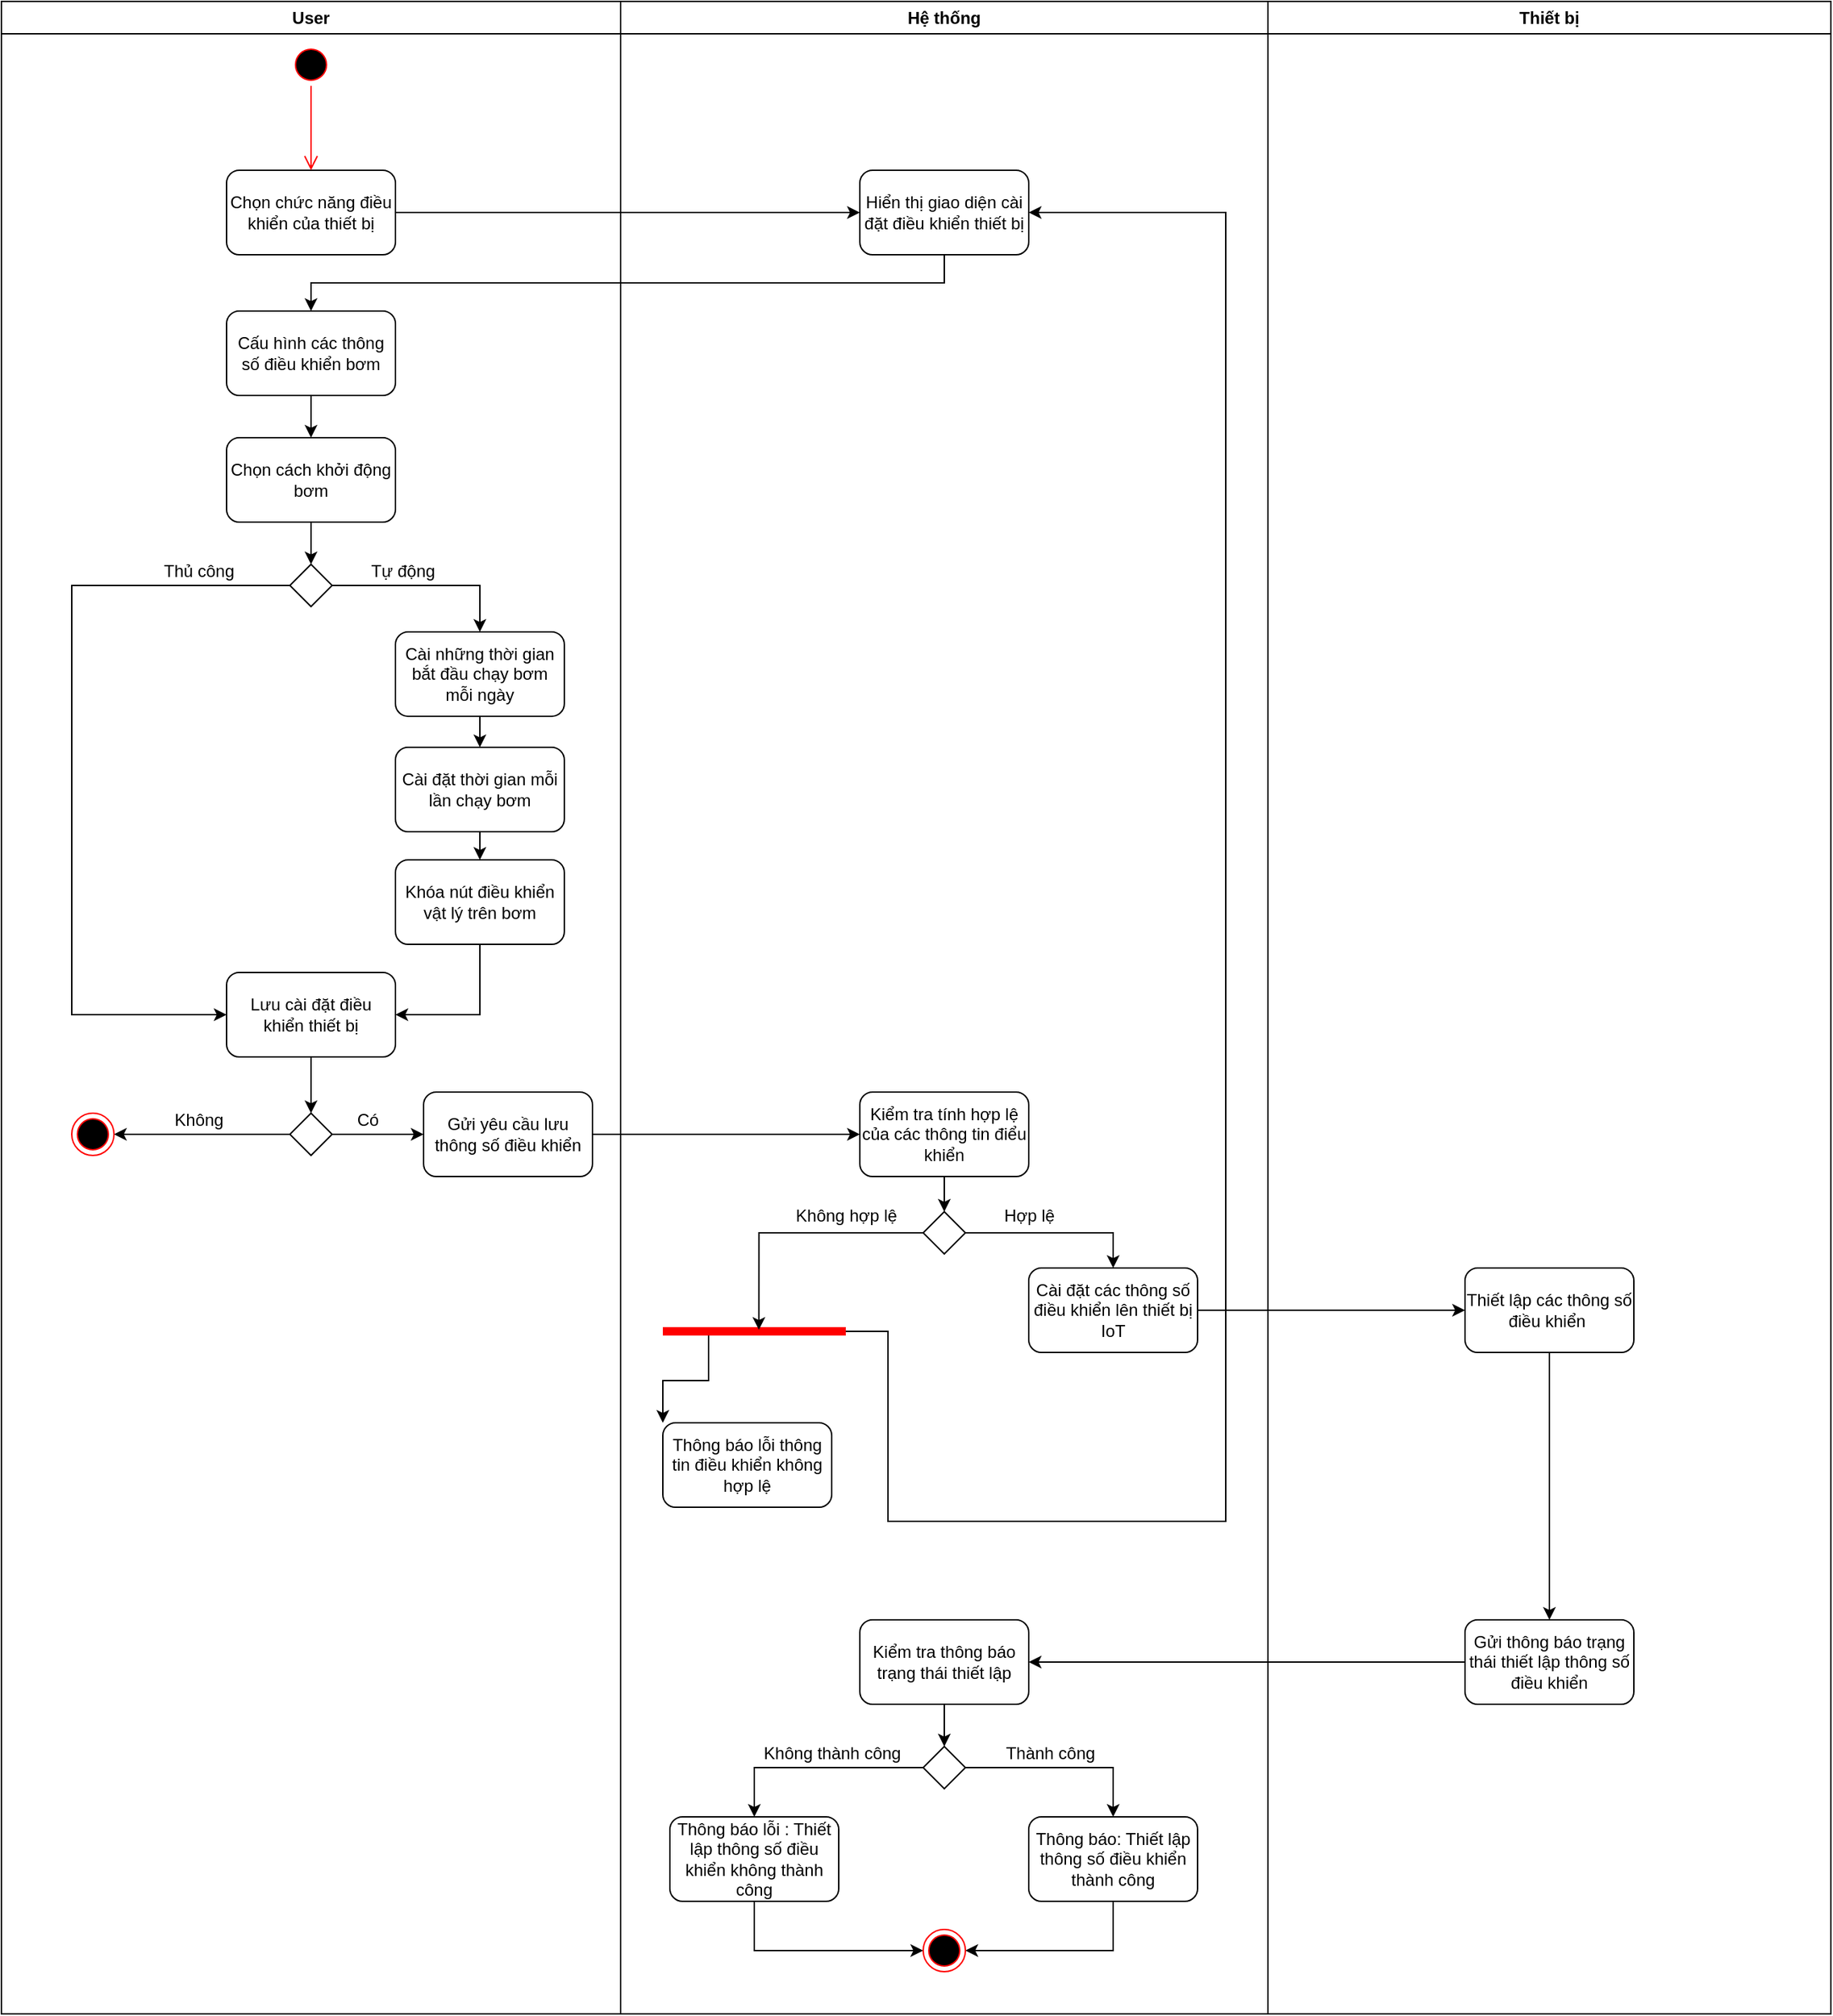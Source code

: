 <mxfile version="27.1.4">
  <diagram name="Trang-1" id="X2tpXtrFmzFixdNBfU9U">
    <mxGraphModel dx="2605" dy="1403" grid="0" gridSize="10" guides="1" tooltips="1" connect="1" arrows="1" fold="1" page="0" pageScale="1" pageWidth="827" pageHeight="1169" math="0" shadow="0">
      <root>
        <mxCell id="0" />
        <mxCell id="1" parent="0" />
        <mxCell id="4X7oAuJ8XmqaDcBPzvsq-2" value="User" style="swimlane;whiteSpace=wrap;html=1;" parent="1" vertex="1">
          <mxGeometry x="70" y="190" width="440" height="1430" as="geometry" />
        </mxCell>
        <mxCell id="4X7oAuJ8XmqaDcBPzvsq-11" value="Chọn chức năng điều khiển của thiết bị" style="rounded=1;whiteSpace=wrap;html=1;" parent="4X7oAuJ8XmqaDcBPzvsq-2" vertex="1">
          <mxGeometry x="160" y="120" width="120" height="60" as="geometry" />
        </mxCell>
        <mxCell id="nEWbSJInQm02GCh9Orcp-2" style="edgeStyle=orthogonalEdgeStyle;rounded=0;orthogonalLoop=1;jettySize=auto;html=1;exitX=0.5;exitY=1;exitDx=0;exitDy=0;entryX=0.5;entryY=0;entryDx=0;entryDy=0;" parent="4X7oAuJ8XmqaDcBPzvsq-2" source="4X7oAuJ8XmqaDcBPzvsq-13" target="nEWbSJInQm02GCh9Orcp-1" edge="1">
          <mxGeometry relative="1" as="geometry" />
        </mxCell>
        <mxCell id="4X7oAuJ8XmqaDcBPzvsq-13" value="Cấu hình các thông số điều khiển bơm" style="rounded=1;whiteSpace=wrap;html=1;" parent="4X7oAuJ8XmqaDcBPzvsq-2" vertex="1">
          <mxGeometry x="160" y="220" width="120" height="60" as="geometry" />
        </mxCell>
        <mxCell id="4X7oAuJ8XmqaDcBPzvsq-14" value="" style="ellipse;html=1;shape=startState;fillColor=#000000;strokeColor=#ff0000;" parent="4X7oAuJ8XmqaDcBPzvsq-2" vertex="1">
          <mxGeometry x="205" y="30" width="30" height="30" as="geometry" />
        </mxCell>
        <mxCell id="4X7oAuJ8XmqaDcBPzvsq-15" value="" style="edgeStyle=orthogonalEdgeStyle;html=1;verticalAlign=bottom;endArrow=open;endSize=8;strokeColor=#ff0000;rounded=0;" parent="4X7oAuJ8XmqaDcBPzvsq-2" source="4X7oAuJ8XmqaDcBPzvsq-14" edge="1">
          <mxGeometry relative="1" as="geometry">
            <mxPoint x="220" y="120" as="targetPoint" />
          </mxGeometry>
        </mxCell>
        <mxCell id="nEWbSJInQm02GCh9Orcp-4" style="edgeStyle=orthogonalEdgeStyle;rounded=0;orthogonalLoop=1;jettySize=auto;html=1;exitX=0.5;exitY=1;exitDx=0;exitDy=0;entryX=0.5;entryY=0;entryDx=0;entryDy=0;" parent="4X7oAuJ8XmqaDcBPzvsq-2" source="nEWbSJInQm02GCh9Orcp-1" target="nEWbSJInQm02GCh9Orcp-3" edge="1">
          <mxGeometry relative="1" as="geometry" />
        </mxCell>
        <mxCell id="nEWbSJInQm02GCh9Orcp-1" value="Chọn cách khởi động bơm" style="rounded=1;whiteSpace=wrap;html=1;" parent="4X7oAuJ8XmqaDcBPzvsq-2" vertex="1">
          <mxGeometry x="160" y="310" width="120" height="60" as="geometry" />
        </mxCell>
        <mxCell id="nEWbSJInQm02GCh9Orcp-9" style="edgeStyle=orthogonalEdgeStyle;rounded=0;orthogonalLoop=1;jettySize=auto;html=1;exitX=1;exitY=0.5;exitDx=0;exitDy=0;" parent="4X7oAuJ8XmqaDcBPzvsq-2" source="nEWbSJInQm02GCh9Orcp-3" target="nEWbSJInQm02GCh9Orcp-6" edge="1">
          <mxGeometry relative="1" as="geometry" />
        </mxCell>
        <mxCell id="nEWbSJInQm02GCh9Orcp-27" style="edgeStyle=orthogonalEdgeStyle;rounded=0;orthogonalLoop=1;jettySize=auto;html=1;exitX=0;exitY=0.5;exitDx=0;exitDy=0;entryX=0;entryY=0.5;entryDx=0;entryDy=0;" parent="4X7oAuJ8XmqaDcBPzvsq-2" source="nEWbSJInQm02GCh9Orcp-3" target="nEWbSJInQm02GCh9Orcp-13" edge="1">
          <mxGeometry relative="1" as="geometry">
            <Array as="points">
              <mxPoint x="50" y="415" />
              <mxPoint x="50" y="720" />
            </Array>
          </mxGeometry>
        </mxCell>
        <mxCell id="nEWbSJInQm02GCh9Orcp-3" value="" style="rhombus;whiteSpace=wrap;html=1;" parent="4X7oAuJ8XmqaDcBPzvsq-2" vertex="1">
          <mxGeometry x="205" y="400" width="30" height="30" as="geometry" />
        </mxCell>
        <mxCell id="nEWbSJInQm02GCh9Orcp-12" style="edgeStyle=orthogonalEdgeStyle;rounded=0;orthogonalLoop=1;jettySize=auto;html=1;exitX=0.5;exitY=1;exitDx=0;exitDy=0;entryX=0.5;entryY=0;entryDx=0;entryDy=0;" parent="4X7oAuJ8XmqaDcBPzvsq-2" source="nEWbSJInQm02GCh9Orcp-6" target="nEWbSJInQm02GCh9Orcp-11" edge="1">
          <mxGeometry relative="1" as="geometry" />
        </mxCell>
        <mxCell id="nEWbSJInQm02GCh9Orcp-6" value="Cài những thời gian bắt đầu chạy bơm mỗi ngày" style="rounded=1;whiteSpace=wrap;html=1;" parent="4X7oAuJ8XmqaDcBPzvsq-2" vertex="1">
          <mxGeometry x="280" y="448" width="120" height="60" as="geometry" />
        </mxCell>
        <mxCell id="nEWbSJInQm02GCh9Orcp-8" value="Thủ công" style="text;html=1;align=center;verticalAlign=middle;resizable=0;points=[];autosize=1;strokeColor=none;fillColor=none;" parent="4X7oAuJ8XmqaDcBPzvsq-2" vertex="1">
          <mxGeometry x="105" y="390" width="70" height="30" as="geometry" />
        </mxCell>
        <mxCell id="nEWbSJInQm02GCh9Orcp-10" value="Tự động" style="text;html=1;align=center;verticalAlign=middle;resizable=0;points=[];autosize=1;strokeColor=none;fillColor=none;" parent="4X7oAuJ8XmqaDcBPzvsq-2" vertex="1">
          <mxGeometry x="250" y="390" width="70" height="30" as="geometry" />
        </mxCell>
        <mxCell id="nEWbSJInQm02GCh9Orcp-15" style="edgeStyle=orthogonalEdgeStyle;rounded=0;orthogonalLoop=1;jettySize=auto;html=1;exitX=0.5;exitY=1;exitDx=0;exitDy=0;entryX=0.5;entryY=0;entryDx=0;entryDy=0;" parent="4X7oAuJ8XmqaDcBPzvsq-2" source="nEWbSJInQm02GCh9Orcp-11" target="nEWbSJInQm02GCh9Orcp-14" edge="1">
          <mxGeometry relative="1" as="geometry" />
        </mxCell>
        <mxCell id="nEWbSJInQm02GCh9Orcp-11" value="Cài đặt thời gian mỗi lần chạy bơm" style="rounded=1;whiteSpace=wrap;html=1;" parent="4X7oAuJ8XmqaDcBPzvsq-2" vertex="1">
          <mxGeometry x="280" y="530" width="120" height="60" as="geometry" />
        </mxCell>
        <mxCell id="nEWbSJInQm02GCh9Orcp-19" style="edgeStyle=orthogonalEdgeStyle;rounded=0;orthogonalLoop=1;jettySize=auto;html=1;exitX=0.5;exitY=1;exitDx=0;exitDy=0;entryX=0.5;entryY=0;entryDx=0;entryDy=0;" parent="4X7oAuJ8XmqaDcBPzvsq-2" source="nEWbSJInQm02GCh9Orcp-13" target="nEWbSJInQm02GCh9Orcp-18" edge="1">
          <mxGeometry relative="1" as="geometry" />
        </mxCell>
        <mxCell id="nEWbSJInQm02GCh9Orcp-13" value="Lưu cài đặt điều khiển thiết bị" style="rounded=1;whiteSpace=wrap;html=1;" parent="4X7oAuJ8XmqaDcBPzvsq-2" vertex="1">
          <mxGeometry x="160" y="690" width="120" height="60" as="geometry" />
        </mxCell>
        <mxCell id="nEWbSJInQm02GCh9Orcp-17" style="edgeStyle=orthogonalEdgeStyle;rounded=0;orthogonalLoop=1;jettySize=auto;html=1;exitX=0.5;exitY=1;exitDx=0;exitDy=0;entryX=1;entryY=0.5;entryDx=0;entryDy=0;" parent="4X7oAuJ8XmqaDcBPzvsq-2" source="nEWbSJInQm02GCh9Orcp-14" target="nEWbSJInQm02GCh9Orcp-13" edge="1">
          <mxGeometry relative="1" as="geometry" />
        </mxCell>
        <mxCell id="nEWbSJInQm02GCh9Orcp-14" value="Khóa nút điều khiển vật lý trên bơm" style="rounded=1;whiteSpace=wrap;html=1;" parent="4X7oAuJ8XmqaDcBPzvsq-2" vertex="1">
          <mxGeometry x="280" y="610" width="120" height="60" as="geometry" />
        </mxCell>
        <mxCell id="nEWbSJInQm02GCh9Orcp-47" style="edgeStyle=orthogonalEdgeStyle;rounded=0;orthogonalLoop=1;jettySize=auto;html=1;exitX=0;exitY=0.5;exitDx=0;exitDy=0;entryX=1;entryY=0.5;entryDx=0;entryDy=0;" parent="4X7oAuJ8XmqaDcBPzvsq-2" source="nEWbSJInQm02GCh9Orcp-18" target="nEWbSJInQm02GCh9Orcp-46" edge="1">
          <mxGeometry relative="1" as="geometry" />
        </mxCell>
        <mxCell id="8eVyBXi7-VKffHKaDOEn-3" style="edgeStyle=orthogonalEdgeStyle;rounded=0;orthogonalLoop=1;jettySize=auto;html=1;exitX=1;exitY=0.5;exitDx=0;exitDy=0;" parent="4X7oAuJ8XmqaDcBPzvsq-2" source="nEWbSJInQm02GCh9Orcp-18" target="8eVyBXi7-VKffHKaDOEn-1" edge="1">
          <mxGeometry relative="1" as="geometry" />
        </mxCell>
        <mxCell id="nEWbSJInQm02GCh9Orcp-18" value="" style="rhombus;whiteSpace=wrap;html=1;" parent="4X7oAuJ8XmqaDcBPzvsq-2" vertex="1">
          <mxGeometry x="205" y="790" width="30" height="30" as="geometry" />
        </mxCell>
        <mxCell id="nEWbSJInQm02GCh9Orcp-23" value="Không" style="text;html=1;align=center;verticalAlign=middle;resizable=0;points=[];autosize=1;strokeColor=none;fillColor=none;" parent="4X7oAuJ8XmqaDcBPzvsq-2" vertex="1">
          <mxGeometry x="110" y="780" width="60" height="30" as="geometry" />
        </mxCell>
        <mxCell id="nEWbSJInQm02GCh9Orcp-26" value="Có" style="text;html=1;align=center;verticalAlign=middle;resizable=0;points=[];autosize=1;strokeColor=none;fillColor=none;" parent="4X7oAuJ8XmqaDcBPzvsq-2" vertex="1">
          <mxGeometry x="240" y="780" width="40" height="30" as="geometry" />
        </mxCell>
        <mxCell id="nEWbSJInQm02GCh9Orcp-46" value="" style="ellipse;html=1;shape=endState;fillColor=#000000;strokeColor=#ff0000;" parent="4X7oAuJ8XmqaDcBPzvsq-2" vertex="1">
          <mxGeometry x="50" y="790" width="30" height="30" as="geometry" />
        </mxCell>
        <mxCell id="8eVyBXi7-VKffHKaDOEn-1" value="Gửi yêu cầu lưu thông số điều khiển" style="rounded=1;whiteSpace=wrap;html=1;" parent="4X7oAuJ8XmqaDcBPzvsq-2" vertex="1">
          <mxGeometry x="300" y="775" width="120" height="60" as="geometry" />
        </mxCell>
        <mxCell id="4X7oAuJ8XmqaDcBPzvsq-7" value="Hệ thống" style="swimlane;whiteSpace=wrap;html=1;" parent="1" vertex="1">
          <mxGeometry x="510" y="190" width="460" height="1430" as="geometry" />
        </mxCell>
        <mxCell id="4X7oAuJ8XmqaDcBPzvsq-12" value="Hiển thị giao diện cài đặt điều khiển thiết bị" style="rounded=1;whiteSpace=wrap;html=1;" parent="4X7oAuJ8XmqaDcBPzvsq-7" vertex="1">
          <mxGeometry x="170" y="120" width="120" height="60" as="geometry" />
        </mxCell>
        <mxCell id="nEWbSJInQm02GCh9Orcp-31" style="edgeStyle=orthogonalEdgeStyle;rounded=0;orthogonalLoop=1;jettySize=auto;html=1;exitX=0.5;exitY=1;exitDx=0;exitDy=0;entryX=0.5;entryY=0;entryDx=0;entryDy=0;" parent="4X7oAuJ8XmqaDcBPzvsq-7" source="nEWbSJInQm02GCh9Orcp-29" target="nEWbSJInQm02GCh9Orcp-30" edge="1">
          <mxGeometry relative="1" as="geometry" />
        </mxCell>
        <mxCell id="nEWbSJInQm02GCh9Orcp-29" value="Kiểm tra tính hợp lệ của các thông tin điểu khiển" style="rounded=1;whiteSpace=wrap;html=1;" parent="4X7oAuJ8XmqaDcBPzvsq-7" vertex="1">
          <mxGeometry x="170" y="775" width="120" height="60" as="geometry" />
        </mxCell>
        <mxCell id="nEWbSJInQm02GCh9Orcp-39" style="edgeStyle=orthogonalEdgeStyle;rounded=0;orthogonalLoop=1;jettySize=auto;html=1;exitX=1;exitY=0.5;exitDx=0;exitDy=0;entryX=0.5;entryY=0;entryDx=0;entryDy=0;" parent="4X7oAuJ8XmqaDcBPzvsq-7" source="nEWbSJInQm02GCh9Orcp-30" target="nEWbSJInQm02GCh9Orcp-38" edge="1">
          <mxGeometry relative="1" as="geometry" />
        </mxCell>
        <mxCell id="nEWbSJInQm02GCh9Orcp-30" value="" style="rhombus;whiteSpace=wrap;html=1;" parent="4X7oAuJ8XmqaDcBPzvsq-7" vertex="1">
          <mxGeometry x="215" y="860" width="30" height="30" as="geometry" />
        </mxCell>
        <mxCell id="nEWbSJInQm02GCh9Orcp-35" value="Thông báo lỗi thông tin điều khiển không hợp lệ" style="rounded=1;whiteSpace=wrap;html=1;" parent="4X7oAuJ8XmqaDcBPzvsq-7" vertex="1">
          <mxGeometry x="30" y="1010" width="120" height="60" as="geometry" />
        </mxCell>
        <mxCell id="nEWbSJInQm02GCh9Orcp-37" value="Không hợp lệ" style="text;html=1;align=center;verticalAlign=middle;resizable=0;points=[];autosize=1;strokeColor=none;fillColor=none;" parent="4X7oAuJ8XmqaDcBPzvsq-7" vertex="1">
          <mxGeometry x="110" y="848" width="100" height="30" as="geometry" />
        </mxCell>
        <mxCell id="nEWbSJInQm02GCh9Orcp-38" value="Cài đặt các thông số điều khiển lên thiết bị IoT" style="rounded=1;whiteSpace=wrap;html=1;" parent="4X7oAuJ8XmqaDcBPzvsq-7" vertex="1">
          <mxGeometry x="290" y="900" width="120" height="60" as="geometry" />
        </mxCell>
        <mxCell id="nEWbSJInQm02GCh9Orcp-60" style="edgeStyle=orthogonalEdgeStyle;rounded=0;orthogonalLoop=1;jettySize=auto;html=1;exitX=0.5;exitY=1;exitDx=0;exitDy=0;entryX=0.5;entryY=0;entryDx=0;entryDy=0;" parent="4X7oAuJ8XmqaDcBPzvsq-7" source="nEWbSJInQm02GCh9Orcp-53" target="nEWbSJInQm02GCh9Orcp-59" edge="1">
          <mxGeometry relative="1" as="geometry" />
        </mxCell>
        <mxCell id="nEWbSJInQm02GCh9Orcp-53" value="Kiểm tra thông báo trạng thái thiết lập" style="rounded=1;whiteSpace=wrap;html=1;" parent="4X7oAuJ8XmqaDcBPzvsq-7" vertex="1">
          <mxGeometry x="170" y="1150" width="120" height="60" as="geometry" />
        </mxCell>
        <mxCell id="nEWbSJInQm02GCh9Orcp-62" style="edgeStyle=orthogonalEdgeStyle;rounded=0;orthogonalLoop=1;jettySize=auto;html=1;exitX=0;exitY=0.5;exitDx=0;exitDy=0;entryX=0.5;entryY=0;entryDx=0;entryDy=0;" parent="4X7oAuJ8XmqaDcBPzvsq-7" source="nEWbSJInQm02GCh9Orcp-59" target="nEWbSJInQm02GCh9Orcp-61" edge="1">
          <mxGeometry relative="1" as="geometry" />
        </mxCell>
        <mxCell id="nEWbSJInQm02GCh9Orcp-65" style="edgeStyle=orthogonalEdgeStyle;rounded=0;orthogonalLoop=1;jettySize=auto;html=1;exitX=1;exitY=0.5;exitDx=0;exitDy=0;entryX=0.5;entryY=0;entryDx=0;entryDy=0;" parent="4X7oAuJ8XmqaDcBPzvsq-7" source="nEWbSJInQm02GCh9Orcp-59" target="nEWbSJInQm02GCh9Orcp-64" edge="1">
          <mxGeometry relative="1" as="geometry" />
        </mxCell>
        <mxCell id="nEWbSJInQm02GCh9Orcp-59" value="" style="rhombus;whiteSpace=wrap;html=1;" parent="4X7oAuJ8XmqaDcBPzvsq-7" vertex="1">
          <mxGeometry x="215" y="1240" width="30" height="30" as="geometry" />
        </mxCell>
        <mxCell id="nEWbSJInQm02GCh9Orcp-69" style="edgeStyle=orthogonalEdgeStyle;rounded=0;orthogonalLoop=1;jettySize=auto;html=1;exitX=0.5;exitY=1;exitDx=0;exitDy=0;entryX=0;entryY=0.5;entryDx=0;entryDy=0;" parent="4X7oAuJ8XmqaDcBPzvsq-7" source="nEWbSJInQm02GCh9Orcp-61" target="nEWbSJInQm02GCh9Orcp-66" edge="1">
          <mxGeometry relative="1" as="geometry" />
        </mxCell>
        <mxCell id="nEWbSJInQm02GCh9Orcp-61" value="Thông báo lỗi : Thiết lập thông số điều khiển không thành công" style="rounded=1;whiteSpace=wrap;html=1;" parent="4X7oAuJ8XmqaDcBPzvsq-7" vertex="1">
          <mxGeometry x="35" y="1290" width="120" height="60" as="geometry" />
        </mxCell>
        <mxCell id="nEWbSJInQm02GCh9Orcp-67" style="edgeStyle=orthogonalEdgeStyle;rounded=0;orthogonalLoop=1;jettySize=auto;html=1;exitX=0.5;exitY=1;exitDx=0;exitDy=0;entryX=1;entryY=0.5;entryDx=0;entryDy=0;" parent="4X7oAuJ8XmqaDcBPzvsq-7" source="nEWbSJInQm02GCh9Orcp-64" target="nEWbSJInQm02GCh9Orcp-66" edge="1">
          <mxGeometry relative="1" as="geometry" />
        </mxCell>
        <mxCell id="nEWbSJInQm02GCh9Orcp-64" value="Thông báo: Thiết lập thông số điều khiển thành công" style="rounded=1;whiteSpace=wrap;html=1;" parent="4X7oAuJ8XmqaDcBPzvsq-7" vertex="1">
          <mxGeometry x="290" y="1290" width="120" height="60" as="geometry" />
        </mxCell>
        <mxCell id="nEWbSJInQm02GCh9Orcp-66" value="" style="ellipse;html=1;shape=endState;fillColor=#000000;strokeColor=#ff0000;" parent="4X7oAuJ8XmqaDcBPzvsq-7" vertex="1">
          <mxGeometry x="215" y="1370" width="30" height="30" as="geometry" />
        </mxCell>
        <mxCell id="nEWbSJInQm02GCh9Orcp-63" value="Không thành công" style="text;html=1;align=center;verticalAlign=middle;resizable=0;points=[];autosize=1;strokeColor=none;fillColor=none;" parent="4X7oAuJ8XmqaDcBPzvsq-7" vertex="1">
          <mxGeometry x="90" y="1230" width="120" height="30" as="geometry" />
        </mxCell>
        <mxCell id="8eVyBXi7-VKffHKaDOEn-6" style="edgeStyle=orthogonalEdgeStyle;rounded=0;orthogonalLoop=1;jettySize=auto;html=1;exitX=0.75;exitY=0.5;exitDx=0;exitDy=0;exitPerimeter=0;entryX=1;entryY=0.5;entryDx=0;entryDy=0;" parent="4X7oAuJ8XmqaDcBPzvsq-7" source="nEWbSJInQm02GCh9Orcp-77" target="4X7oAuJ8XmqaDcBPzvsq-12" edge="1">
          <mxGeometry relative="1" as="geometry">
            <Array as="points">
              <mxPoint x="190" y="945" />
              <mxPoint x="190" y="1080" />
              <mxPoint x="430" y="1080" />
              <mxPoint x="430" y="150" />
            </Array>
          </mxGeometry>
        </mxCell>
        <mxCell id="8eVyBXi7-VKffHKaDOEn-8" style="edgeStyle=orthogonalEdgeStyle;rounded=0;orthogonalLoop=1;jettySize=auto;html=1;exitX=0.25;exitY=0.5;exitDx=0;exitDy=0;exitPerimeter=0;entryX=0;entryY=0;entryDx=0;entryDy=0;" parent="4X7oAuJ8XmqaDcBPzvsq-7" source="nEWbSJInQm02GCh9Orcp-77" target="nEWbSJInQm02GCh9Orcp-35" edge="1">
          <mxGeometry relative="1" as="geometry" />
        </mxCell>
        <mxCell id="nEWbSJInQm02GCh9Orcp-77" value="" style="shape=line;html=1;strokeWidth=6;strokeColor=#ff0000;" parent="4X7oAuJ8XmqaDcBPzvsq-7" vertex="1">
          <mxGeometry x="30" y="940" width="130" height="10" as="geometry" />
        </mxCell>
        <mxCell id="nEWbSJInQm02GCh9Orcp-79" style="edgeStyle=orthogonalEdgeStyle;rounded=0;orthogonalLoop=1;jettySize=auto;html=1;exitX=0;exitY=0.5;exitDx=0;exitDy=0;entryX=0.525;entryY=0.393;entryDx=0;entryDy=0;entryPerimeter=0;" parent="4X7oAuJ8XmqaDcBPzvsq-7" source="nEWbSJInQm02GCh9Orcp-30" target="nEWbSJInQm02GCh9Orcp-77" edge="1">
          <mxGeometry relative="1" as="geometry" />
        </mxCell>
        <mxCell id="nEWbSJInQm02GCh9Orcp-40" value="Hợp lệ" style="text;html=1;align=center;verticalAlign=middle;resizable=0;points=[];autosize=1;strokeColor=none;fillColor=none;" parent="4X7oAuJ8XmqaDcBPzvsq-7" vertex="1">
          <mxGeometry x="260" y="848" width="60" height="30" as="geometry" />
        </mxCell>
        <mxCell id="nEWbSJInQm02GCh9Orcp-71" value="Thành công" style="text;html=1;align=center;verticalAlign=middle;resizable=0;points=[];autosize=1;strokeColor=none;fillColor=none;" parent="4X7oAuJ8XmqaDcBPzvsq-7" vertex="1">
          <mxGeometry x="260" y="1230" width="90" height="30" as="geometry" />
        </mxCell>
        <mxCell id="4X7oAuJ8XmqaDcBPzvsq-8" value="Thiết bị" style="swimlane;whiteSpace=wrap;html=1;startSize=23;" parent="1" vertex="1">
          <mxGeometry x="970" y="190" width="400" height="1430" as="geometry" />
        </mxCell>
        <mxCell id="nEWbSJInQm02GCh9Orcp-72" style="edgeStyle=orthogonalEdgeStyle;rounded=0;orthogonalLoop=1;jettySize=auto;html=1;exitX=0.5;exitY=1;exitDx=0;exitDy=0;" parent="4X7oAuJ8XmqaDcBPzvsq-8" source="nEWbSJInQm02GCh9Orcp-42" target="nEWbSJInQm02GCh9Orcp-52" edge="1">
          <mxGeometry relative="1" as="geometry" />
        </mxCell>
        <mxCell id="nEWbSJInQm02GCh9Orcp-42" value="Thiết lập các thông số điều khiển&amp;nbsp;" style="rounded=1;whiteSpace=wrap;html=1;" parent="4X7oAuJ8XmqaDcBPzvsq-8" vertex="1">
          <mxGeometry x="140" y="900" width="120" height="60" as="geometry" />
        </mxCell>
        <mxCell id="nEWbSJInQm02GCh9Orcp-52" value="Gửi thông báo trạng thái thiết lập thông số điều khiển" style="rounded=1;whiteSpace=wrap;html=1;" parent="4X7oAuJ8XmqaDcBPzvsq-8" vertex="1">
          <mxGeometry x="140" y="1150" width="120" height="60" as="geometry" />
        </mxCell>
        <mxCell id="4X7oAuJ8XmqaDcBPzvsq-17" style="edgeStyle=orthogonalEdgeStyle;rounded=0;orthogonalLoop=1;jettySize=auto;html=1;exitX=0.5;exitY=1;exitDx=0;exitDy=0;" parent="1" source="4X7oAuJ8XmqaDcBPzvsq-12" target="4X7oAuJ8XmqaDcBPzvsq-13" edge="1">
          <mxGeometry relative="1" as="geometry" />
        </mxCell>
        <mxCell id="nEWbSJInQm02GCh9Orcp-43" style="edgeStyle=orthogonalEdgeStyle;rounded=0;orthogonalLoop=1;jettySize=auto;html=1;exitX=1;exitY=0.5;exitDx=0;exitDy=0;entryX=0;entryY=0.5;entryDx=0;entryDy=0;" parent="1" source="nEWbSJInQm02GCh9Orcp-38" target="nEWbSJInQm02GCh9Orcp-42" edge="1">
          <mxGeometry relative="1" as="geometry" />
        </mxCell>
        <mxCell id="nEWbSJInQm02GCh9Orcp-49" style="edgeStyle=orthogonalEdgeStyle;rounded=0;orthogonalLoop=1;jettySize=auto;html=1;exitX=1;exitY=0.5;exitDx=0;exitDy=0;entryX=0;entryY=0.5;entryDx=0;entryDy=0;" parent="1" source="4X7oAuJ8XmqaDcBPzvsq-11" target="4X7oAuJ8XmqaDcBPzvsq-12" edge="1">
          <mxGeometry relative="1" as="geometry" />
        </mxCell>
        <mxCell id="nEWbSJInQm02GCh9Orcp-54" style="edgeStyle=orthogonalEdgeStyle;rounded=0;orthogonalLoop=1;jettySize=auto;html=1;exitX=0;exitY=0.5;exitDx=0;exitDy=0;entryX=1;entryY=0.5;entryDx=0;entryDy=0;" parent="1" source="nEWbSJInQm02GCh9Orcp-52" target="nEWbSJInQm02GCh9Orcp-53" edge="1">
          <mxGeometry relative="1" as="geometry" />
        </mxCell>
        <mxCell id="8eVyBXi7-VKffHKaDOEn-2" style="edgeStyle=orthogonalEdgeStyle;rounded=0;orthogonalLoop=1;jettySize=auto;html=1;exitX=1;exitY=0.5;exitDx=0;exitDy=0;entryX=0;entryY=0.5;entryDx=0;entryDy=0;" parent="1" source="8eVyBXi7-VKffHKaDOEn-1" target="nEWbSJInQm02GCh9Orcp-29" edge="1">
          <mxGeometry relative="1" as="geometry" />
        </mxCell>
      </root>
    </mxGraphModel>
  </diagram>
</mxfile>
